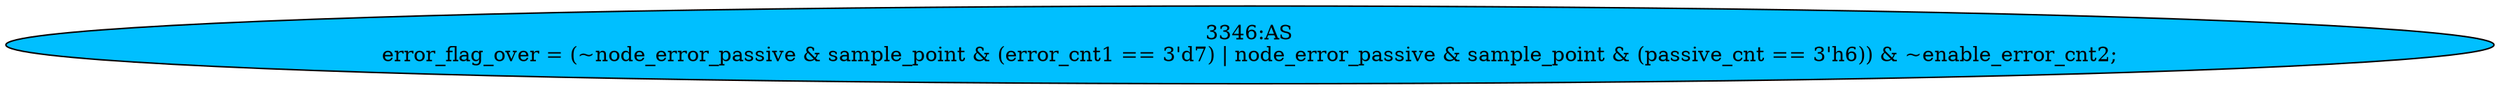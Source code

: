 strict digraph "" {
	node [label="\N"];
	"3346:AS"	 [ast="<pyverilog.vparser.ast.Assign object at 0x7f44f69533d0>",
		def_var="['error_flag_over']",
		fillcolor=deepskyblue,
		label="3346:AS
error_flag_over = (~node_error_passive & sample_point & (error_cnt1 == 3'd7) | node_error_passive & sample_point & (passive_\
cnt == 3'h6)) & ~enable_error_cnt2;",
		statements="[]",
		style=filled,
		typ=Assign,
		use_var="['node_error_passive', 'sample_point', 'error_cnt1', 'node_error_passive', 'sample_point', 'passive_cnt', 'enable_error_cnt2']"];
}
